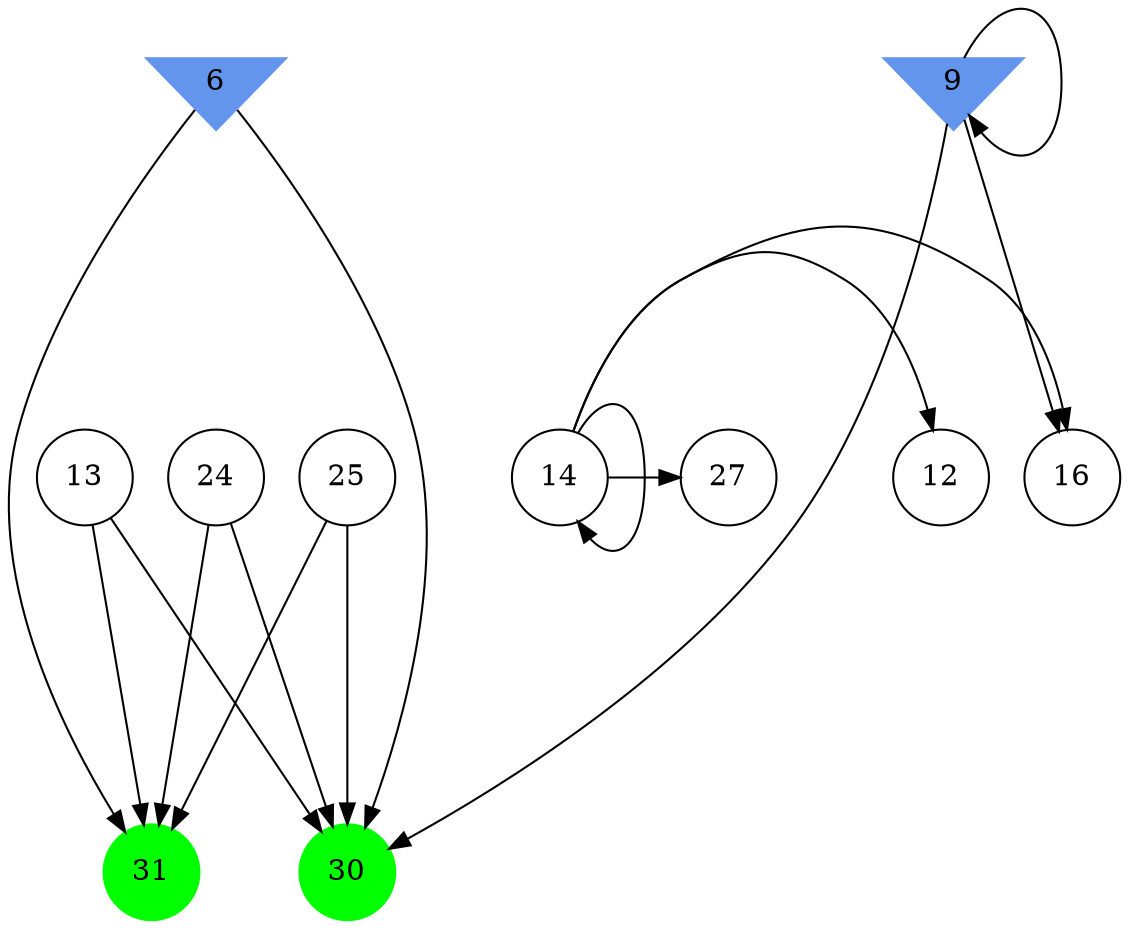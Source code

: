 digraph brain {
	ranksep=2.0;
	6 [shape=invtriangle,style=filled,color=cornflowerblue];
	9 [shape=invtriangle,style=filled,color=cornflowerblue];
	12 [shape=circle,color=black];
	13 [shape=circle,color=black];
	14 [shape=circle,color=black];
	16 [shape=circle,color=black];
	24 [shape=circle,color=black];
	25 [shape=circle,color=black];
	27 [shape=circle,color=black];
	30 [shape=circle,style=filled,color=green];
	31 [shape=circle,style=filled,color=green];
	9	->	9;
	9	->	16;
	9	->	30;
	24	->	31;
	24	->	30;
	6	->	31;
	6	->	30;
	13	->	31;
	13	->	30;
	25	->	31;
	25	->	30;
	14	->	14;
	14	->	16;
	14	->	12;
	14	->	27;
	{ rank=same; 6; 9; }
	{ rank=same; 12; 13; 14; 16; 24; 25; 27; }
	{ rank=same; 30; 31; }
}
